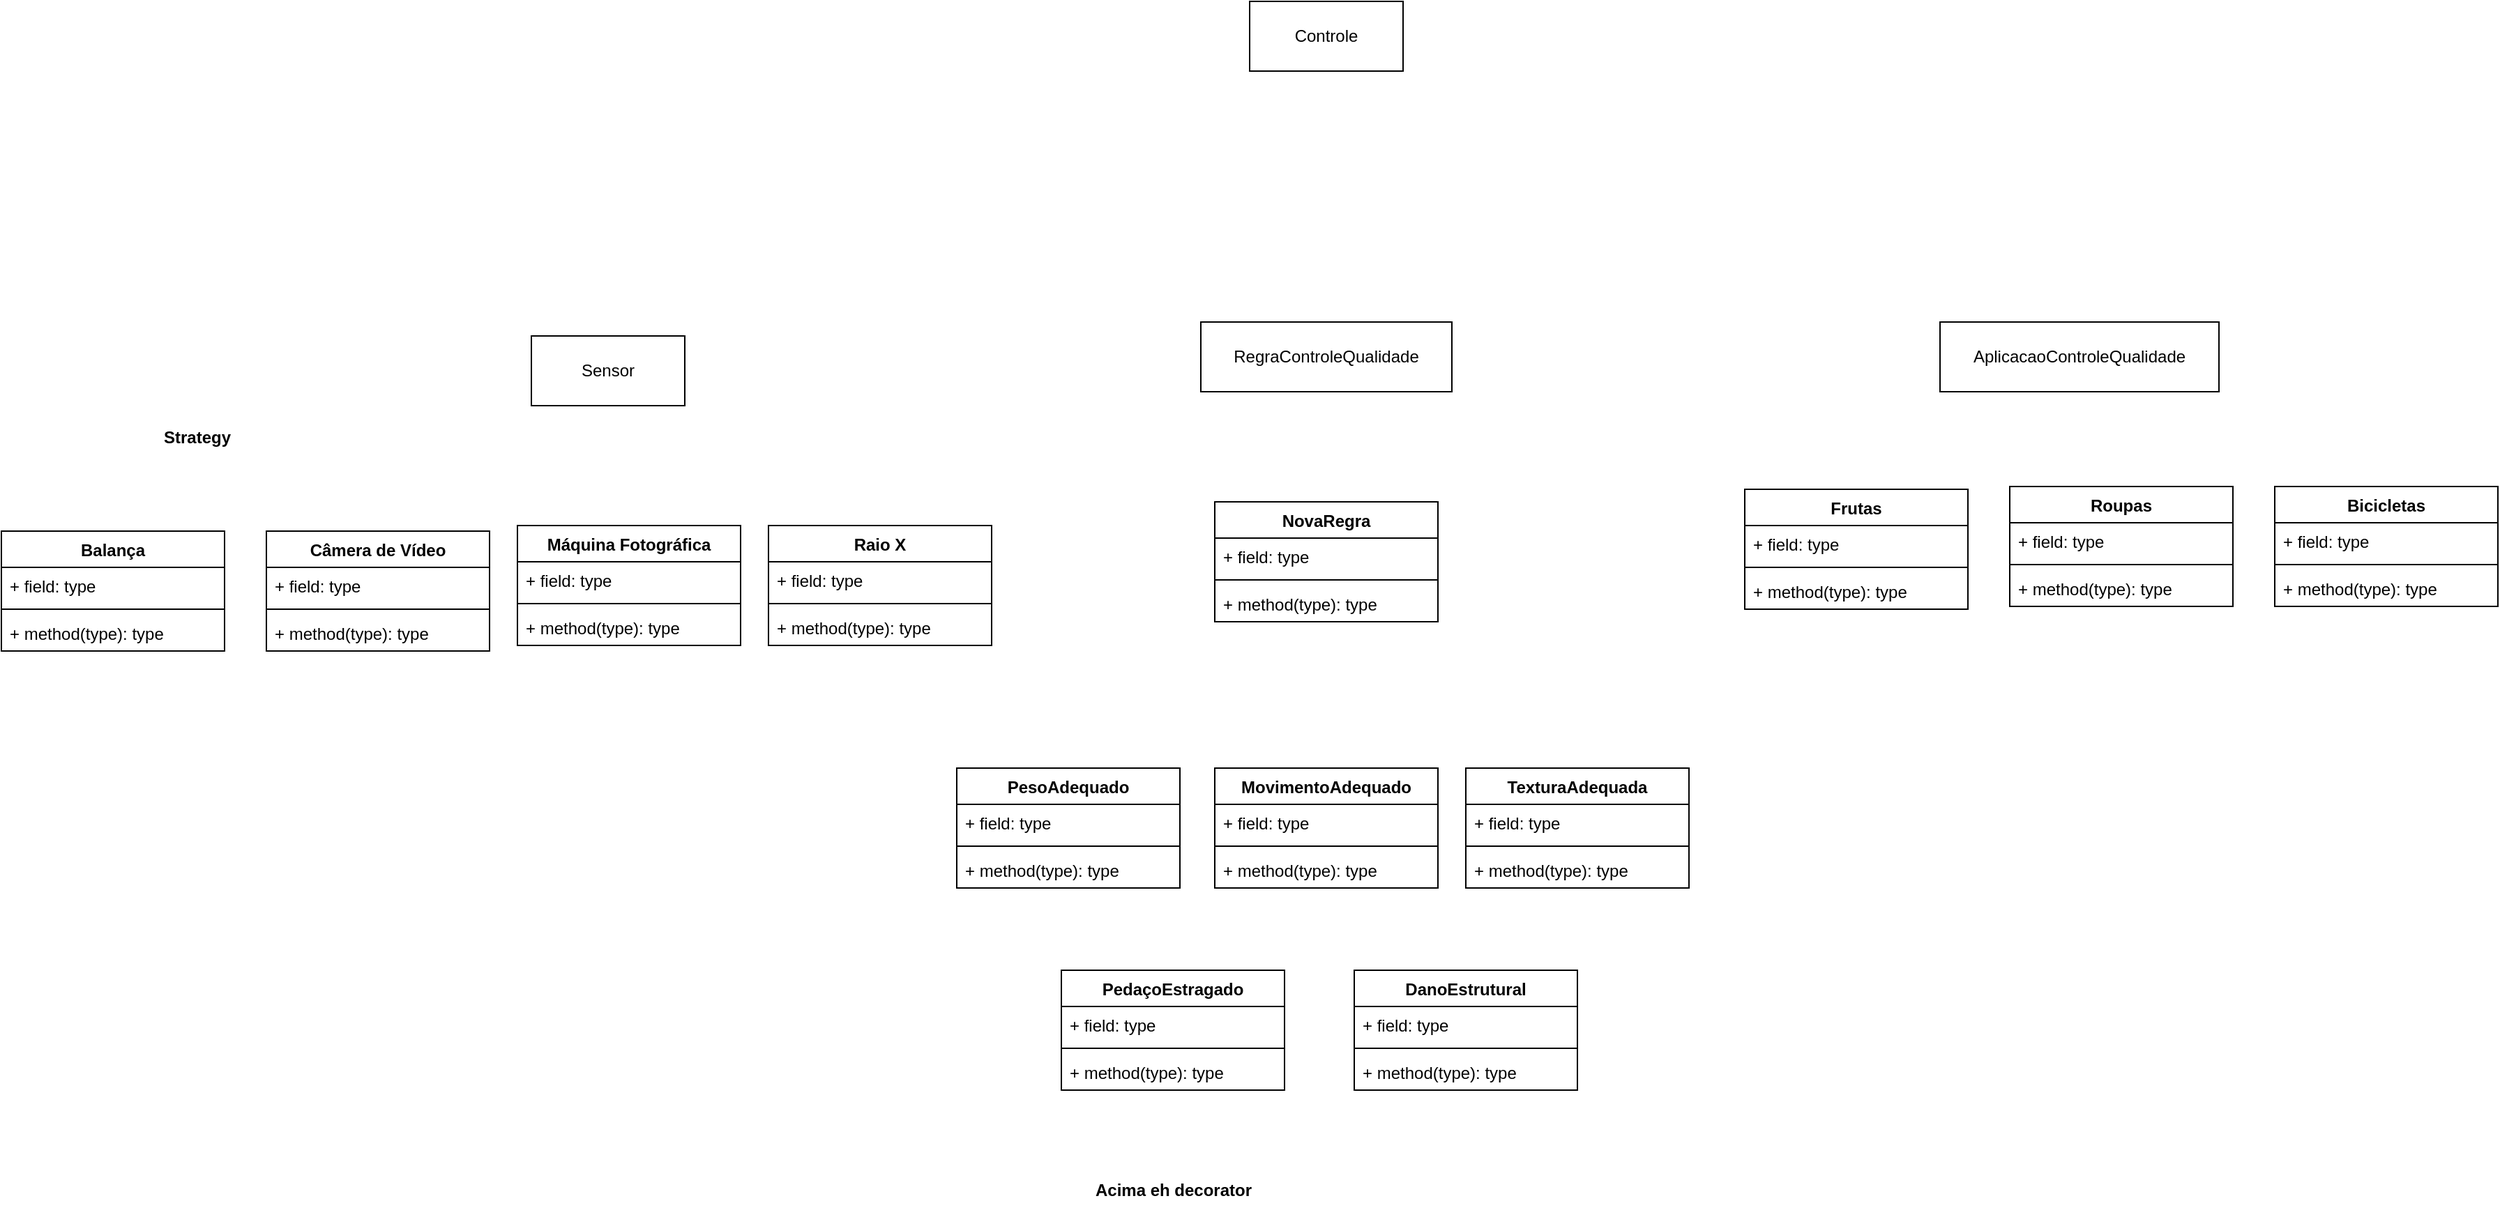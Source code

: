<mxfile version="22.1.9" type="github">
  <diagram name="Page-1" id="GB_4OeYxDUM6NTlbFD8Y">
    <mxGraphModel dx="712" dy="1870" grid="1" gridSize="10" guides="1" tooltips="1" connect="1" arrows="1" fold="1" page="1" pageScale="1" pageWidth="850" pageHeight="1100" math="0" shadow="0">
      <root>
        <mxCell id="0" />
        <mxCell id="1" parent="0" />
        <mxCell id="6We_kyT9qWEWSvFF-9-q-1" value="Sensor" style="html=1;whiteSpace=wrap;" vertex="1" parent="1">
          <mxGeometry x="400" y="50" width="110" height="50" as="geometry" />
        </mxCell>
        <mxCell id="6We_kyT9qWEWSvFF-9-q-2" value="RegraControleQualidade" style="html=1;whiteSpace=wrap;" vertex="1" parent="1">
          <mxGeometry x="880" y="40" width="180" height="50" as="geometry" />
        </mxCell>
        <mxCell id="6We_kyT9qWEWSvFF-9-q-3" value="AplicacaoControleQualidade" style="html=1;whiteSpace=wrap;" vertex="1" parent="1">
          <mxGeometry x="1410" y="40" width="200" height="50" as="geometry" />
        </mxCell>
        <mxCell id="6We_kyT9qWEWSvFF-9-q-4" value="Balança" style="swimlane;fontStyle=1;align=center;verticalAlign=top;childLayout=stackLayout;horizontal=1;startSize=26;horizontalStack=0;resizeParent=1;resizeParentMax=0;resizeLast=0;collapsible=1;marginBottom=0;whiteSpace=wrap;html=1;" vertex="1" parent="1">
          <mxGeometry x="20" y="190" width="160" height="86" as="geometry" />
        </mxCell>
        <mxCell id="6We_kyT9qWEWSvFF-9-q-5" value="+ field: type" style="text;strokeColor=none;fillColor=none;align=left;verticalAlign=top;spacingLeft=4;spacingRight=4;overflow=hidden;rotatable=0;points=[[0,0.5],[1,0.5]];portConstraint=eastwest;whiteSpace=wrap;html=1;" vertex="1" parent="6We_kyT9qWEWSvFF-9-q-4">
          <mxGeometry y="26" width="160" height="26" as="geometry" />
        </mxCell>
        <mxCell id="6We_kyT9qWEWSvFF-9-q-6" value="" style="line;strokeWidth=1;fillColor=none;align=left;verticalAlign=middle;spacingTop=-1;spacingLeft=3;spacingRight=3;rotatable=0;labelPosition=right;points=[];portConstraint=eastwest;strokeColor=inherit;" vertex="1" parent="6We_kyT9qWEWSvFF-9-q-4">
          <mxGeometry y="52" width="160" height="8" as="geometry" />
        </mxCell>
        <mxCell id="6We_kyT9qWEWSvFF-9-q-7" value="+ method(type): type" style="text;strokeColor=none;fillColor=none;align=left;verticalAlign=top;spacingLeft=4;spacingRight=4;overflow=hidden;rotatable=0;points=[[0,0.5],[1,0.5]];portConstraint=eastwest;whiteSpace=wrap;html=1;" vertex="1" parent="6We_kyT9qWEWSvFF-9-q-4">
          <mxGeometry y="60" width="160" height="26" as="geometry" />
        </mxCell>
        <mxCell id="6We_kyT9qWEWSvFF-9-q-8" value="Câmera de Vídeo" style="swimlane;fontStyle=1;align=center;verticalAlign=top;childLayout=stackLayout;horizontal=1;startSize=26;horizontalStack=0;resizeParent=1;resizeParentMax=0;resizeLast=0;collapsible=1;marginBottom=0;whiteSpace=wrap;html=1;" vertex="1" parent="1">
          <mxGeometry x="210" y="190" width="160" height="86" as="geometry" />
        </mxCell>
        <mxCell id="6We_kyT9qWEWSvFF-9-q-9" value="+ field: type" style="text;strokeColor=none;fillColor=none;align=left;verticalAlign=top;spacingLeft=4;spacingRight=4;overflow=hidden;rotatable=0;points=[[0,0.5],[1,0.5]];portConstraint=eastwest;whiteSpace=wrap;html=1;" vertex="1" parent="6We_kyT9qWEWSvFF-9-q-8">
          <mxGeometry y="26" width="160" height="26" as="geometry" />
        </mxCell>
        <mxCell id="6We_kyT9qWEWSvFF-9-q-10" value="" style="line;strokeWidth=1;fillColor=none;align=left;verticalAlign=middle;spacingTop=-1;spacingLeft=3;spacingRight=3;rotatable=0;labelPosition=right;points=[];portConstraint=eastwest;strokeColor=inherit;" vertex="1" parent="6We_kyT9qWEWSvFF-9-q-8">
          <mxGeometry y="52" width="160" height="8" as="geometry" />
        </mxCell>
        <mxCell id="6We_kyT9qWEWSvFF-9-q-11" value="+ method(type): type" style="text;strokeColor=none;fillColor=none;align=left;verticalAlign=top;spacingLeft=4;spacingRight=4;overflow=hidden;rotatable=0;points=[[0,0.5],[1,0.5]];portConstraint=eastwest;whiteSpace=wrap;html=1;" vertex="1" parent="6We_kyT9qWEWSvFF-9-q-8">
          <mxGeometry y="60" width="160" height="26" as="geometry" />
        </mxCell>
        <mxCell id="6We_kyT9qWEWSvFF-9-q-12" value="Máquina Fotográfica" style="swimlane;fontStyle=1;align=center;verticalAlign=top;childLayout=stackLayout;horizontal=1;startSize=26;horizontalStack=0;resizeParent=1;resizeParentMax=0;resizeLast=0;collapsible=1;marginBottom=0;whiteSpace=wrap;html=1;" vertex="1" parent="1">
          <mxGeometry x="390" y="186" width="160" height="86" as="geometry" />
        </mxCell>
        <mxCell id="6We_kyT9qWEWSvFF-9-q-13" value="+ field: type" style="text;strokeColor=none;fillColor=none;align=left;verticalAlign=top;spacingLeft=4;spacingRight=4;overflow=hidden;rotatable=0;points=[[0,0.5],[1,0.5]];portConstraint=eastwest;whiteSpace=wrap;html=1;" vertex="1" parent="6We_kyT9qWEWSvFF-9-q-12">
          <mxGeometry y="26" width="160" height="26" as="geometry" />
        </mxCell>
        <mxCell id="6We_kyT9qWEWSvFF-9-q-14" value="" style="line;strokeWidth=1;fillColor=none;align=left;verticalAlign=middle;spacingTop=-1;spacingLeft=3;spacingRight=3;rotatable=0;labelPosition=right;points=[];portConstraint=eastwest;strokeColor=inherit;" vertex="1" parent="6We_kyT9qWEWSvFF-9-q-12">
          <mxGeometry y="52" width="160" height="8" as="geometry" />
        </mxCell>
        <mxCell id="6We_kyT9qWEWSvFF-9-q-15" value="+ method(type): type" style="text;strokeColor=none;fillColor=none;align=left;verticalAlign=top;spacingLeft=4;spacingRight=4;overflow=hidden;rotatable=0;points=[[0,0.5],[1,0.5]];portConstraint=eastwest;whiteSpace=wrap;html=1;" vertex="1" parent="6We_kyT9qWEWSvFF-9-q-12">
          <mxGeometry y="60" width="160" height="26" as="geometry" />
        </mxCell>
        <mxCell id="6We_kyT9qWEWSvFF-9-q-16" value="Raio X" style="swimlane;fontStyle=1;align=center;verticalAlign=top;childLayout=stackLayout;horizontal=1;startSize=26;horizontalStack=0;resizeParent=1;resizeParentMax=0;resizeLast=0;collapsible=1;marginBottom=0;whiteSpace=wrap;html=1;" vertex="1" parent="1">
          <mxGeometry x="570" y="186" width="160" height="86" as="geometry" />
        </mxCell>
        <mxCell id="6We_kyT9qWEWSvFF-9-q-17" value="+ field: type" style="text;strokeColor=none;fillColor=none;align=left;verticalAlign=top;spacingLeft=4;spacingRight=4;overflow=hidden;rotatable=0;points=[[0,0.5],[1,0.5]];portConstraint=eastwest;whiteSpace=wrap;html=1;" vertex="1" parent="6We_kyT9qWEWSvFF-9-q-16">
          <mxGeometry y="26" width="160" height="26" as="geometry" />
        </mxCell>
        <mxCell id="6We_kyT9qWEWSvFF-9-q-18" value="" style="line;strokeWidth=1;fillColor=none;align=left;verticalAlign=middle;spacingTop=-1;spacingLeft=3;spacingRight=3;rotatable=0;labelPosition=right;points=[];portConstraint=eastwest;strokeColor=inherit;" vertex="1" parent="6We_kyT9qWEWSvFF-9-q-16">
          <mxGeometry y="52" width="160" height="8" as="geometry" />
        </mxCell>
        <mxCell id="6We_kyT9qWEWSvFF-9-q-19" value="+ method(type): type" style="text;strokeColor=none;fillColor=none;align=left;verticalAlign=top;spacingLeft=4;spacingRight=4;overflow=hidden;rotatable=0;points=[[0,0.5],[1,0.5]];portConstraint=eastwest;whiteSpace=wrap;html=1;" vertex="1" parent="6We_kyT9qWEWSvFF-9-q-16">
          <mxGeometry y="60" width="160" height="26" as="geometry" />
        </mxCell>
        <mxCell id="6We_kyT9qWEWSvFF-9-q-20" value="Frutas" style="swimlane;fontStyle=1;align=center;verticalAlign=top;childLayout=stackLayout;horizontal=1;startSize=26;horizontalStack=0;resizeParent=1;resizeParentMax=0;resizeLast=0;collapsible=1;marginBottom=0;whiteSpace=wrap;html=1;" vertex="1" parent="1">
          <mxGeometry x="1270" y="160" width="160" height="86" as="geometry" />
        </mxCell>
        <mxCell id="6We_kyT9qWEWSvFF-9-q-21" value="+ field: type" style="text;strokeColor=none;fillColor=none;align=left;verticalAlign=top;spacingLeft=4;spacingRight=4;overflow=hidden;rotatable=0;points=[[0,0.5],[1,0.5]];portConstraint=eastwest;whiteSpace=wrap;html=1;" vertex="1" parent="6We_kyT9qWEWSvFF-9-q-20">
          <mxGeometry y="26" width="160" height="26" as="geometry" />
        </mxCell>
        <mxCell id="6We_kyT9qWEWSvFF-9-q-22" value="" style="line;strokeWidth=1;fillColor=none;align=left;verticalAlign=middle;spacingTop=-1;spacingLeft=3;spacingRight=3;rotatable=0;labelPosition=right;points=[];portConstraint=eastwest;strokeColor=inherit;" vertex="1" parent="6We_kyT9qWEWSvFF-9-q-20">
          <mxGeometry y="52" width="160" height="8" as="geometry" />
        </mxCell>
        <mxCell id="6We_kyT9qWEWSvFF-9-q-23" value="+ method(type): type" style="text;strokeColor=none;fillColor=none;align=left;verticalAlign=top;spacingLeft=4;spacingRight=4;overflow=hidden;rotatable=0;points=[[0,0.5],[1,0.5]];portConstraint=eastwest;whiteSpace=wrap;html=1;" vertex="1" parent="6We_kyT9qWEWSvFF-9-q-20">
          <mxGeometry y="60" width="160" height="26" as="geometry" />
        </mxCell>
        <mxCell id="6We_kyT9qWEWSvFF-9-q-24" value="Roupas" style="swimlane;fontStyle=1;align=center;verticalAlign=top;childLayout=stackLayout;horizontal=1;startSize=26;horizontalStack=0;resizeParent=1;resizeParentMax=0;resizeLast=0;collapsible=1;marginBottom=0;whiteSpace=wrap;html=1;" vertex="1" parent="1">
          <mxGeometry x="1460" y="158" width="160" height="86" as="geometry" />
        </mxCell>
        <mxCell id="6We_kyT9qWEWSvFF-9-q-25" value="+ field: type" style="text;strokeColor=none;fillColor=none;align=left;verticalAlign=top;spacingLeft=4;spacingRight=4;overflow=hidden;rotatable=0;points=[[0,0.5],[1,0.5]];portConstraint=eastwest;whiteSpace=wrap;html=1;" vertex="1" parent="6We_kyT9qWEWSvFF-9-q-24">
          <mxGeometry y="26" width="160" height="26" as="geometry" />
        </mxCell>
        <mxCell id="6We_kyT9qWEWSvFF-9-q-26" value="" style="line;strokeWidth=1;fillColor=none;align=left;verticalAlign=middle;spacingTop=-1;spacingLeft=3;spacingRight=3;rotatable=0;labelPosition=right;points=[];portConstraint=eastwest;strokeColor=inherit;" vertex="1" parent="6We_kyT9qWEWSvFF-9-q-24">
          <mxGeometry y="52" width="160" height="8" as="geometry" />
        </mxCell>
        <mxCell id="6We_kyT9qWEWSvFF-9-q-27" value="+ method(type): type" style="text;strokeColor=none;fillColor=none;align=left;verticalAlign=top;spacingLeft=4;spacingRight=4;overflow=hidden;rotatable=0;points=[[0,0.5],[1,0.5]];portConstraint=eastwest;whiteSpace=wrap;html=1;" vertex="1" parent="6We_kyT9qWEWSvFF-9-q-24">
          <mxGeometry y="60" width="160" height="26" as="geometry" />
        </mxCell>
        <mxCell id="6We_kyT9qWEWSvFF-9-q-28" value="Bicicletas" style="swimlane;fontStyle=1;align=center;verticalAlign=top;childLayout=stackLayout;horizontal=1;startSize=26;horizontalStack=0;resizeParent=1;resizeParentMax=0;resizeLast=0;collapsible=1;marginBottom=0;whiteSpace=wrap;html=1;" vertex="1" parent="1">
          <mxGeometry x="1650" y="158" width="160" height="86" as="geometry" />
        </mxCell>
        <mxCell id="6We_kyT9qWEWSvFF-9-q-29" value="+ field: type" style="text;strokeColor=none;fillColor=none;align=left;verticalAlign=top;spacingLeft=4;spacingRight=4;overflow=hidden;rotatable=0;points=[[0,0.5],[1,0.5]];portConstraint=eastwest;whiteSpace=wrap;html=1;" vertex="1" parent="6We_kyT9qWEWSvFF-9-q-28">
          <mxGeometry y="26" width="160" height="26" as="geometry" />
        </mxCell>
        <mxCell id="6We_kyT9qWEWSvFF-9-q-30" value="" style="line;strokeWidth=1;fillColor=none;align=left;verticalAlign=middle;spacingTop=-1;spacingLeft=3;spacingRight=3;rotatable=0;labelPosition=right;points=[];portConstraint=eastwest;strokeColor=inherit;" vertex="1" parent="6We_kyT9qWEWSvFF-9-q-28">
          <mxGeometry y="52" width="160" height="8" as="geometry" />
        </mxCell>
        <mxCell id="6We_kyT9qWEWSvFF-9-q-31" value="+ method(type): type" style="text;strokeColor=none;fillColor=none;align=left;verticalAlign=top;spacingLeft=4;spacingRight=4;overflow=hidden;rotatable=0;points=[[0,0.5],[1,0.5]];portConstraint=eastwest;whiteSpace=wrap;html=1;" vertex="1" parent="6We_kyT9qWEWSvFF-9-q-28">
          <mxGeometry y="60" width="160" height="26" as="geometry" />
        </mxCell>
        <mxCell id="6We_kyT9qWEWSvFF-9-q-32" value="Controle" style="html=1;whiteSpace=wrap;" vertex="1" parent="1">
          <mxGeometry x="915" y="-190" width="110" height="50" as="geometry" />
        </mxCell>
        <mxCell id="6We_kyT9qWEWSvFF-9-q-33" value="PesoAdequado" style="swimlane;fontStyle=1;align=center;verticalAlign=top;childLayout=stackLayout;horizontal=1;startSize=26;horizontalStack=0;resizeParent=1;resizeParentMax=0;resizeLast=0;collapsible=1;marginBottom=0;whiteSpace=wrap;html=1;" vertex="1" parent="1">
          <mxGeometry x="705" y="360" width="160" height="86" as="geometry" />
        </mxCell>
        <mxCell id="6We_kyT9qWEWSvFF-9-q-34" value="+ field: type" style="text;strokeColor=none;fillColor=none;align=left;verticalAlign=top;spacingLeft=4;spacingRight=4;overflow=hidden;rotatable=0;points=[[0,0.5],[1,0.5]];portConstraint=eastwest;whiteSpace=wrap;html=1;" vertex="1" parent="6We_kyT9qWEWSvFF-9-q-33">
          <mxGeometry y="26" width="160" height="26" as="geometry" />
        </mxCell>
        <mxCell id="6We_kyT9qWEWSvFF-9-q-35" value="" style="line;strokeWidth=1;fillColor=none;align=left;verticalAlign=middle;spacingTop=-1;spacingLeft=3;spacingRight=3;rotatable=0;labelPosition=right;points=[];portConstraint=eastwest;strokeColor=inherit;" vertex="1" parent="6We_kyT9qWEWSvFF-9-q-33">
          <mxGeometry y="52" width="160" height="8" as="geometry" />
        </mxCell>
        <mxCell id="6We_kyT9qWEWSvFF-9-q-36" value="+ method(type): type" style="text;strokeColor=none;fillColor=none;align=left;verticalAlign=top;spacingLeft=4;spacingRight=4;overflow=hidden;rotatable=0;points=[[0,0.5],[1,0.5]];portConstraint=eastwest;whiteSpace=wrap;html=1;" vertex="1" parent="6We_kyT9qWEWSvFF-9-q-33">
          <mxGeometry y="60" width="160" height="26" as="geometry" />
        </mxCell>
        <mxCell id="6We_kyT9qWEWSvFF-9-q-37" value="NovaRegra" style="swimlane;fontStyle=1;align=center;verticalAlign=top;childLayout=stackLayout;horizontal=1;startSize=26;horizontalStack=0;resizeParent=1;resizeParentMax=0;resizeLast=0;collapsible=1;marginBottom=0;whiteSpace=wrap;html=1;" vertex="1" parent="1">
          <mxGeometry x="890" y="169" width="160" height="86" as="geometry" />
        </mxCell>
        <mxCell id="6We_kyT9qWEWSvFF-9-q-38" value="+ field: type" style="text;strokeColor=none;fillColor=none;align=left;verticalAlign=top;spacingLeft=4;spacingRight=4;overflow=hidden;rotatable=0;points=[[0,0.5],[1,0.5]];portConstraint=eastwest;whiteSpace=wrap;html=1;" vertex="1" parent="6We_kyT9qWEWSvFF-9-q-37">
          <mxGeometry y="26" width="160" height="26" as="geometry" />
        </mxCell>
        <mxCell id="6We_kyT9qWEWSvFF-9-q-39" value="" style="line;strokeWidth=1;fillColor=none;align=left;verticalAlign=middle;spacingTop=-1;spacingLeft=3;spacingRight=3;rotatable=0;labelPosition=right;points=[];portConstraint=eastwest;strokeColor=inherit;" vertex="1" parent="6We_kyT9qWEWSvFF-9-q-37">
          <mxGeometry y="52" width="160" height="8" as="geometry" />
        </mxCell>
        <mxCell id="6We_kyT9qWEWSvFF-9-q-40" value="+ method(type): type" style="text;strokeColor=none;fillColor=none;align=left;verticalAlign=top;spacingLeft=4;spacingRight=4;overflow=hidden;rotatable=0;points=[[0,0.5],[1,0.5]];portConstraint=eastwest;whiteSpace=wrap;html=1;" vertex="1" parent="6We_kyT9qWEWSvFF-9-q-37">
          <mxGeometry y="60" width="160" height="26" as="geometry" />
        </mxCell>
        <mxCell id="6We_kyT9qWEWSvFF-9-q-41" value="MovimentoAdequado" style="swimlane;fontStyle=1;align=center;verticalAlign=top;childLayout=stackLayout;horizontal=1;startSize=26;horizontalStack=0;resizeParent=1;resizeParentMax=0;resizeLast=0;collapsible=1;marginBottom=0;whiteSpace=wrap;html=1;" vertex="1" parent="1">
          <mxGeometry x="890" y="360" width="160" height="86" as="geometry" />
        </mxCell>
        <mxCell id="6We_kyT9qWEWSvFF-9-q-42" value="+ field: type" style="text;strokeColor=none;fillColor=none;align=left;verticalAlign=top;spacingLeft=4;spacingRight=4;overflow=hidden;rotatable=0;points=[[0,0.5],[1,0.5]];portConstraint=eastwest;whiteSpace=wrap;html=1;" vertex="1" parent="6We_kyT9qWEWSvFF-9-q-41">
          <mxGeometry y="26" width="160" height="26" as="geometry" />
        </mxCell>
        <mxCell id="6We_kyT9qWEWSvFF-9-q-43" value="" style="line;strokeWidth=1;fillColor=none;align=left;verticalAlign=middle;spacingTop=-1;spacingLeft=3;spacingRight=3;rotatable=0;labelPosition=right;points=[];portConstraint=eastwest;strokeColor=inherit;" vertex="1" parent="6We_kyT9qWEWSvFF-9-q-41">
          <mxGeometry y="52" width="160" height="8" as="geometry" />
        </mxCell>
        <mxCell id="6We_kyT9qWEWSvFF-9-q-44" value="+ method(type): type" style="text;strokeColor=none;fillColor=none;align=left;verticalAlign=top;spacingLeft=4;spacingRight=4;overflow=hidden;rotatable=0;points=[[0,0.5],[1,0.5]];portConstraint=eastwest;whiteSpace=wrap;html=1;" vertex="1" parent="6We_kyT9qWEWSvFF-9-q-41">
          <mxGeometry y="60" width="160" height="26" as="geometry" />
        </mxCell>
        <mxCell id="6We_kyT9qWEWSvFF-9-q-45" value="TexturaAdequada" style="swimlane;fontStyle=1;align=center;verticalAlign=top;childLayout=stackLayout;horizontal=1;startSize=26;horizontalStack=0;resizeParent=1;resizeParentMax=0;resizeLast=0;collapsible=1;marginBottom=0;whiteSpace=wrap;html=1;" vertex="1" parent="1">
          <mxGeometry x="1070" y="360" width="160" height="86" as="geometry" />
        </mxCell>
        <mxCell id="6We_kyT9qWEWSvFF-9-q-46" value="+ field: type" style="text;strokeColor=none;fillColor=none;align=left;verticalAlign=top;spacingLeft=4;spacingRight=4;overflow=hidden;rotatable=0;points=[[0,0.5],[1,0.5]];portConstraint=eastwest;whiteSpace=wrap;html=1;" vertex="1" parent="6We_kyT9qWEWSvFF-9-q-45">
          <mxGeometry y="26" width="160" height="26" as="geometry" />
        </mxCell>
        <mxCell id="6We_kyT9qWEWSvFF-9-q-47" value="" style="line;strokeWidth=1;fillColor=none;align=left;verticalAlign=middle;spacingTop=-1;spacingLeft=3;spacingRight=3;rotatable=0;labelPosition=right;points=[];portConstraint=eastwest;strokeColor=inherit;" vertex="1" parent="6We_kyT9qWEWSvFF-9-q-45">
          <mxGeometry y="52" width="160" height="8" as="geometry" />
        </mxCell>
        <mxCell id="6We_kyT9qWEWSvFF-9-q-48" value="+ method(type): type" style="text;strokeColor=none;fillColor=none;align=left;verticalAlign=top;spacingLeft=4;spacingRight=4;overflow=hidden;rotatable=0;points=[[0,0.5],[1,0.5]];portConstraint=eastwest;whiteSpace=wrap;html=1;" vertex="1" parent="6We_kyT9qWEWSvFF-9-q-45">
          <mxGeometry y="60" width="160" height="26" as="geometry" />
        </mxCell>
        <mxCell id="6We_kyT9qWEWSvFF-9-q-49" value="PedaçoEstragado" style="swimlane;fontStyle=1;align=center;verticalAlign=top;childLayout=stackLayout;horizontal=1;startSize=26;horizontalStack=0;resizeParent=1;resizeParentMax=0;resizeLast=0;collapsible=1;marginBottom=0;whiteSpace=wrap;html=1;" vertex="1" parent="1">
          <mxGeometry x="780" y="505" width="160" height="86" as="geometry" />
        </mxCell>
        <mxCell id="6We_kyT9qWEWSvFF-9-q-50" value="+ field: type" style="text;strokeColor=none;fillColor=none;align=left;verticalAlign=top;spacingLeft=4;spacingRight=4;overflow=hidden;rotatable=0;points=[[0,0.5],[1,0.5]];portConstraint=eastwest;whiteSpace=wrap;html=1;" vertex="1" parent="6We_kyT9qWEWSvFF-9-q-49">
          <mxGeometry y="26" width="160" height="26" as="geometry" />
        </mxCell>
        <mxCell id="6We_kyT9qWEWSvFF-9-q-51" value="" style="line;strokeWidth=1;fillColor=none;align=left;verticalAlign=middle;spacingTop=-1;spacingLeft=3;spacingRight=3;rotatable=0;labelPosition=right;points=[];portConstraint=eastwest;strokeColor=inherit;" vertex="1" parent="6We_kyT9qWEWSvFF-9-q-49">
          <mxGeometry y="52" width="160" height="8" as="geometry" />
        </mxCell>
        <mxCell id="6We_kyT9qWEWSvFF-9-q-52" value="+ method(type): type" style="text;strokeColor=none;fillColor=none;align=left;verticalAlign=top;spacingLeft=4;spacingRight=4;overflow=hidden;rotatable=0;points=[[0,0.5],[1,0.5]];portConstraint=eastwest;whiteSpace=wrap;html=1;" vertex="1" parent="6We_kyT9qWEWSvFF-9-q-49">
          <mxGeometry y="60" width="160" height="26" as="geometry" />
        </mxCell>
        <mxCell id="6We_kyT9qWEWSvFF-9-q-53" value="DanoEstrutural" style="swimlane;fontStyle=1;align=center;verticalAlign=top;childLayout=stackLayout;horizontal=1;startSize=26;horizontalStack=0;resizeParent=1;resizeParentMax=0;resizeLast=0;collapsible=1;marginBottom=0;whiteSpace=wrap;html=1;" vertex="1" parent="1">
          <mxGeometry x="990" y="505" width="160" height="86" as="geometry" />
        </mxCell>
        <mxCell id="6We_kyT9qWEWSvFF-9-q-54" value="+ field: type" style="text;strokeColor=none;fillColor=none;align=left;verticalAlign=top;spacingLeft=4;spacingRight=4;overflow=hidden;rotatable=0;points=[[0,0.5],[1,0.5]];portConstraint=eastwest;whiteSpace=wrap;html=1;" vertex="1" parent="6We_kyT9qWEWSvFF-9-q-53">
          <mxGeometry y="26" width="160" height="26" as="geometry" />
        </mxCell>
        <mxCell id="6We_kyT9qWEWSvFF-9-q-55" value="" style="line;strokeWidth=1;fillColor=none;align=left;verticalAlign=middle;spacingTop=-1;spacingLeft=3;spacingRight=3;rotatable=0;labelPosition=right;points=[];portConstraint=eastwest;strokeColor=inherit;" vertex="1" parent="6We_kyT9qWEWSvFF-9-q-53">
          <mxGeometry y="52" width="160" height="8" as="geometry" />
        </mxCell>
        <mxCell id="6We_kyT9qWEWSvFF-9-q-56" value="+ method(type): type" style="text;strokeColor=none;fillColor=none;align=left;verticalAlign=top;spacingLeft=4;spacingRight=4;overflow=hidden;rotatable=0;points=[[0,0.5],[1,0.5]];portConstraint=eastwest;whiteSpace=wrap;html=1;" vertex="1" parent="6We_kyT9qWEWSvFF-9-q-53">
          <mxGeometry y="60" width="160" height="26" as="geometry" />
        </mxCell>
        <mxCell id="6We_kyT9qWEWSvFF-9-q-57" value="Acima eh decorator" style="text;align=center;fontStyle=1;verticalAlign=middle;spacingLeft=3;spacingRight=3;strokeColor=none;rotatable=0;points=[[0,0.5],[1,0.5]];portConstraint=eastwest;html=1;" vertex="1" parent="1">
          <mxGeometry x="820" y="650" width="80" height="26" as="geometry" />
        </mxCell>
        <mxCell id="6We_kyT9qWEWSvFF-9-q-58" value="Strategy" style="text;align=center;fontStyle=1;verticalAlign=middle;spacingLeft=3;spacingRight=3;strokeColor=none;rotatable=0;points=[[0,0.5],[1,0.5]];portConstraint=eastwest;html=1;" vertex="1" parent="1">
          <mxGeometry x="120" y="110" width="80" height="26" as="geometry" />
        </mxCell>
      </root>
    </mxGraphModel>
  </diagram>
</mxfile>
